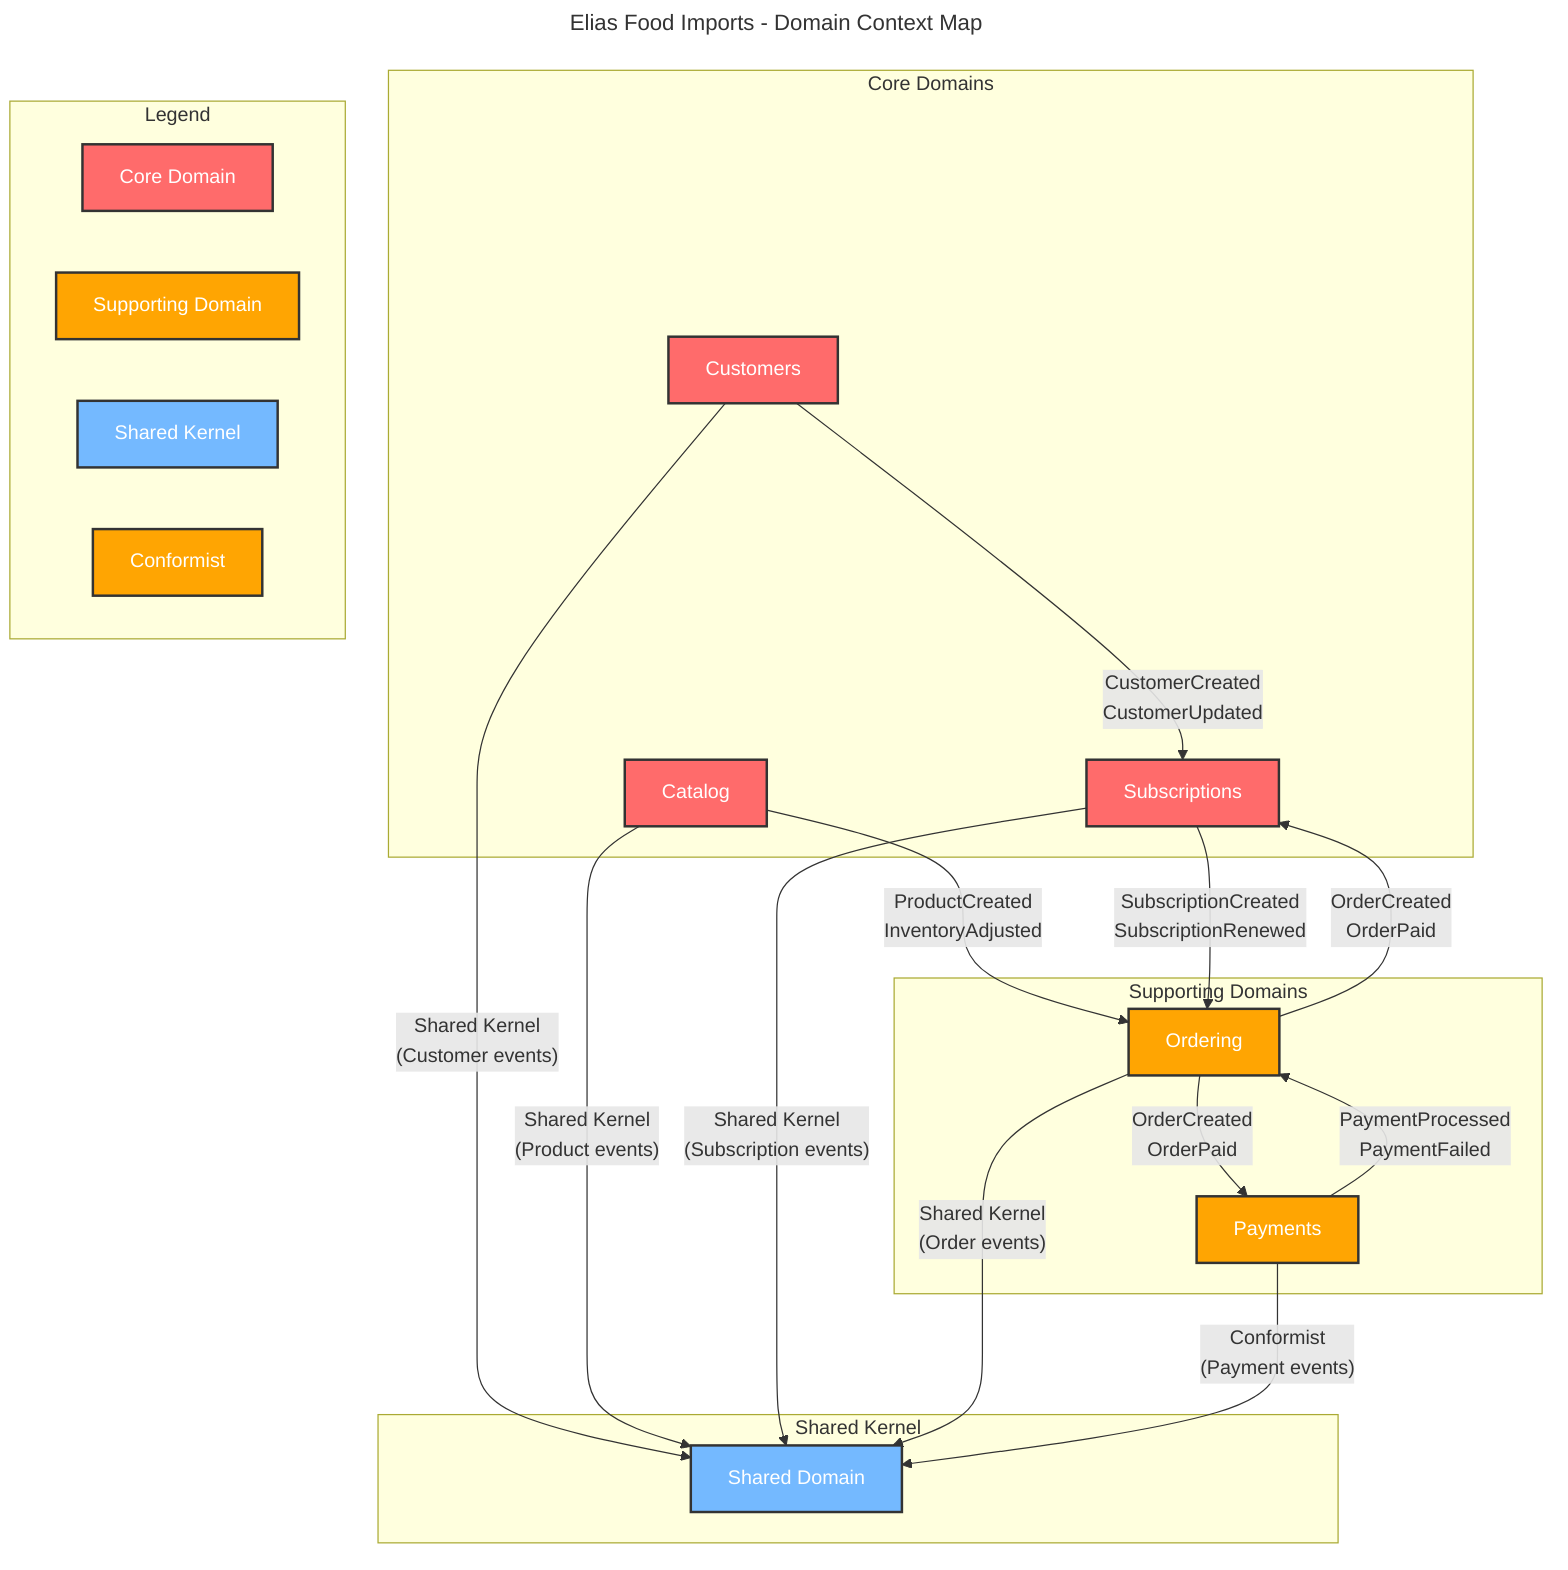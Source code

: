 ---
title: Elias Food Imports - Domain Context Map
---
flowchart TD
    subgraph "Core Domains"
        Customers[Customers]:::core
        Catalog[Catalog]:::core
        Subscriptions[Subscriptions]:::core
    end

    subgraph "Supporting Domains"
        Ordering[Ordering]:::supporting
        Payments[Payments]:::supporting
    end

    subgraph "Shared Kernel"
        Shared[Shared Domain]:::shared
    end

    %% Integration Styles & Event Flows
    Customers -- "Shared Kernel\n(Customer events)" --> Shared
    Catalog -- "Shared Kernel\n(Product events)" --> Shared
    Subscriptions -- "Shared Kernel\n(Subscription events)" --> Shared
    Ordering -- "Shared Kernel\n(Order events)" --> Shared
    Payments -- "Conformist\n(Payment events)" --> Shared

    %% Specific Domain Event Flows
    Customers -- "CustomerCreated\nCustomerUpdated" --> Subscriptions
    Catalog -- "ProductCreated\nInventoryAdjusted" --> Ordering
    Subscriptions -- "SubscriptionCreated\nSubscriptionRenewed" --> Ordering
    Ordering -- "OrderCreated\nOrderPaid" --> Subscriptions
    Ordering -- "OrderCreated\nOrderPaid" --> Payments
    Payments -- "PaymentProcessed\nPaymentFailed" --> Ordering

    %% Styles for nodes
    classDef core fill:#ff6b6b,stroke:#333,stroke-width:2px,color:white
    classDef supporting fill:#ffa502,stroke:#333,stroke-width:2px,color:white
    classDef shared fill:#74b9ff,stroke:#333,stroke-width:2px,color:white

    %% Legend
    subgraph "Legend"
        CoreLegend[Core Domain]:::core
        SupportingLegend[Supporting Domain]:::supporting
        SharedLegend[Shared Kernel]:::shared
        ConformistLegend[Conformist]:::supporting
    end